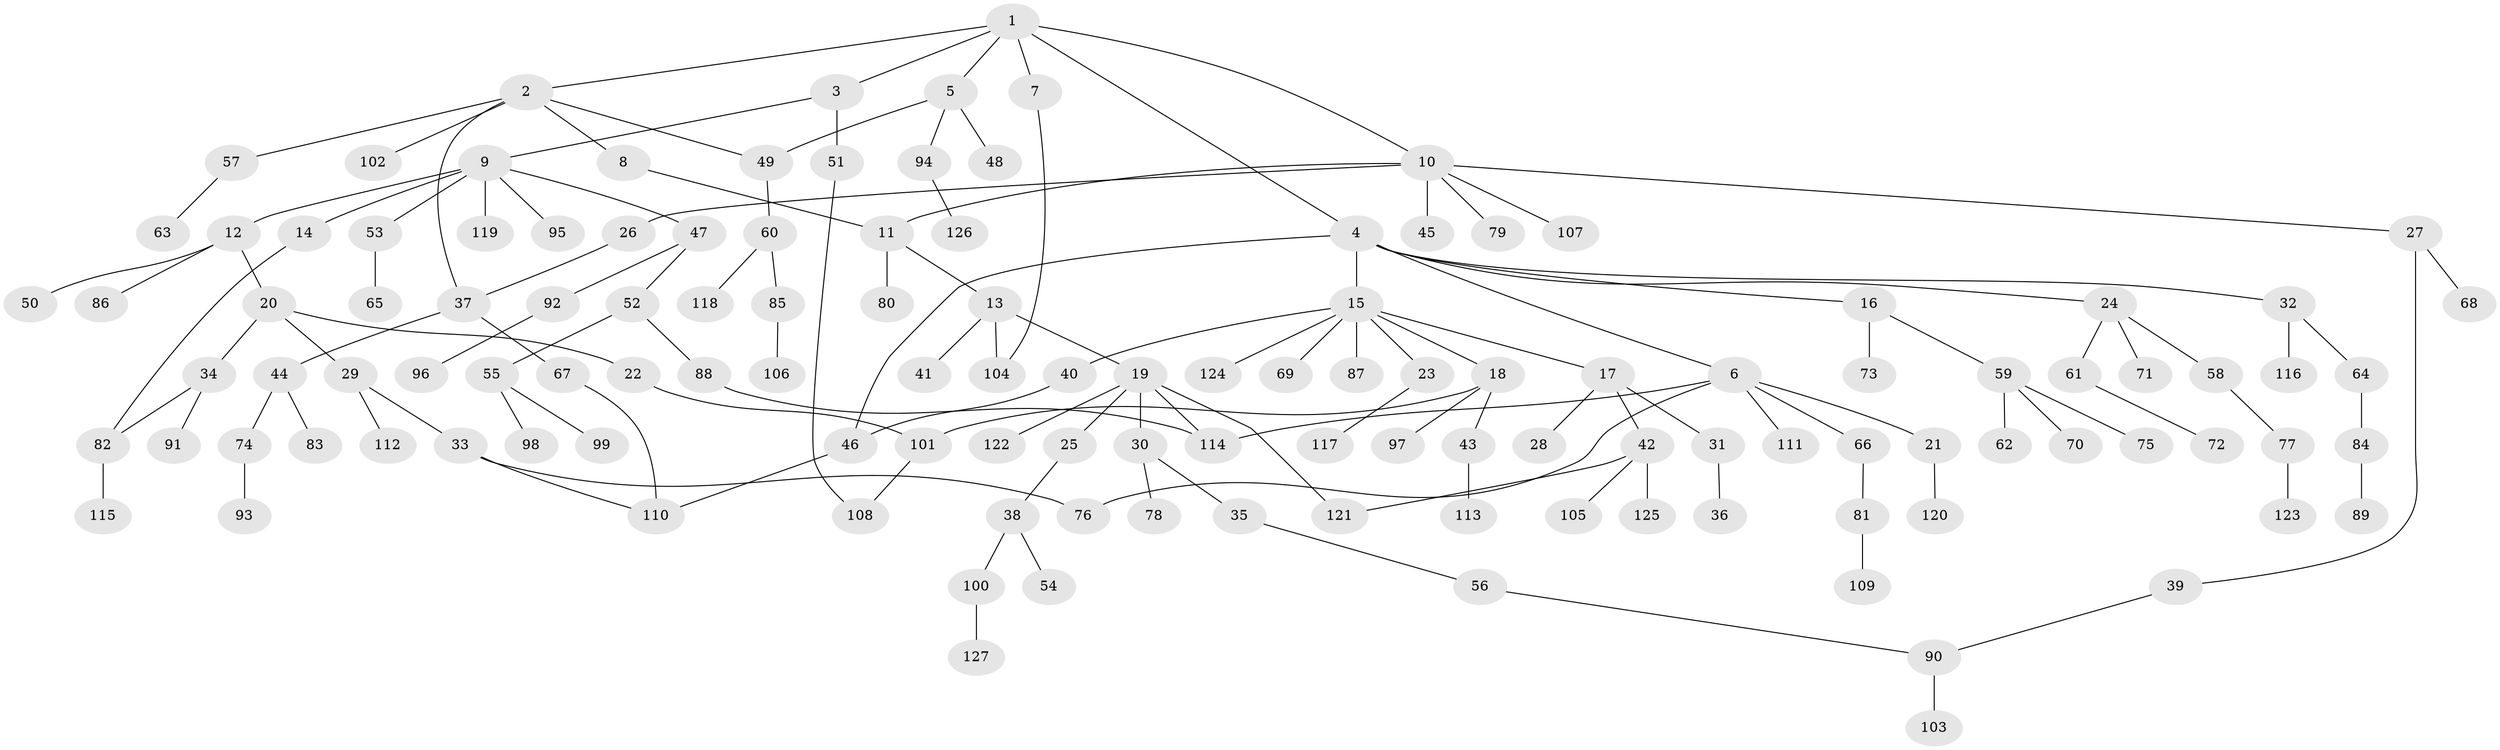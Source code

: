 // coarse degree distribution, {6: 0.034482758620689655, 5: 0.011494252873563218, 3: 0.19540229885057472, 11: 0.011494252873563218, 4: 0.09195402298850575, 8: 0.011494252873563218, 2: 0.1724137931034483, 7: 0.011494252873563218, 1: 0.45977011494252873}
// Generated by graph-tools (version 1.1) at 2025/23/03/03/25 07:23:33]
// undirected, 127 vertices, 141 edges
graph export_dot {
graph [start="1"]
  node [color=gray90,style=filled];
  1;
  2;
  3;
  4;
  5;
  6;
  7;
  8;
  9;
  10;
  11;
  12;
  13;
  14;
  15;
  16;
  17;
  18;
  19;
  20;
  21;
  22;
  23;
  24;
  25;
  26;
  27;
  28;
  29;
  30;
  31;
  32;
  33;
  34;
  35;
  36;
  37;
  38;
  39;
  40;
  41;
  42;
  43;
  44;
  45;
  46;
  47;
  48;
  49;
  50;
  51;
  52;
  53;
  54;
  55;
  56;
  57;
  58;
  59;
  60;
  61;
  62;
  63;
  64;
  65;
  66;
  67;
  68;
  69;
  70;
  71;
  72;
  73;
  74;
  75;
  76;
  77;
  78;
  79;
  80;
  81;
  82;
  83;
  84;
  85;
  86;
  87;
  88;
  89;
  90;
  91;
  92;
  93;
  94;
  95;
  96;
  97;
  98;
  99;
  100;
  101;
  102;
  103;
  104;
  105;
  106;
  107;
  108;
  109;
  110;
  111;
  112;
  113;
  114;
  115;
  116;
  117;
  118;
  119;
  120;
  121;
  122;
  123;
  124;
  125;
  126;
  127;
  1 -- 2;
  1 -- 3;
  1 -- 4;
  1 -- 5;
  1 -- 7;
  1 -- 10;
  2 -- 8;
  2 -- 49;
  2 -- 57;
  2 -- 102;
  2 -- 37;
  3 -- 9;
  3 -- 51;
  4 -- 6;
  4 -- 15;
  4 -- 16;
  4 -- 24;
  4 -- 32;
  4 -- 46;
  5 -- 48;
  5 -- 94;
  5 -- 49;
  6 -- 21;
  6 -- 66;
  6 -- 76;
  6 -- 111;
  6 -- 114;
  7 -- 104;
  8 -- 11;
  9 -- 12;
  9 -- 14;
  9 -- 47;
  9 -- 53;
  9 -- 95;
  9 -- 119;
  10 -- 26;
  10 -- 27;
  10 -- 45;
  10 -- 79;
  10 -- 107;
  10 -- 11;
  11 -- 13;
  11 -- 80;
  12 -- 20;
  12 -- 50;
  12 -- 86;
  13 -- 19;
  13 -- 41;
  13 -- 104;
  14 -- 82;
  15 -- 17;
  15 -- 18;
  15 -- 23;
  15 -- 40;
  15 -- 69;
  15 -- 87;
  15 -- 124;
  16 -- 59;
  16 -- 73;
  17 -- 28;
  17 -- 31;
  17 -- 42;
  18 -- 43;
  18 -- 97;
  18 -- 101;
  19 -- 25;
  19 -- 30;
  19 -- 114;
  19 -- 121;
  19 -- 122;
  20 -- 22;
  20 -- 29;
  20 -- 34;
  21 -- 120;
  22 -- 101;
  23 -- 117;
  24 -- 58;
  24 -- 61;
  24 -- 71;
  25 -- 38;
  26 -- 37;
  27 -- 39;
  27 -- 68;
  29 -- 33;
  29 -- 112;
  30 -- 35;
  30 -- 78;
  31 -- 36;
  32 -- 64;
  32 -- 116;
  33 -- 110;
  33 -- 76;
  34 -- 91;
  34 -- 82;
  35 -- 56;
  37 -- 44;
  37 -- 67;
  38 -- 54;
  38 -- 100;
  39 -- 90;
  40 -- 46;
  42 -- 105;
  42 -- 125;
  42 -- 121;
  43 -- 113;
  44 -- 74;
  44 -- 83;
  46 -- 110;
  47 -- 52;
  47 -- 92;
  49 -- 60;
  51 -- 108;
  52 -- 55;
  52 -- 88;
  53 -- 65;
  55 -- 98;
  55 -- 99;
  56 -- 90;
  57 -- 63;
  58 -- 77;
  59 -- 62;
  59 -- 70;
  59 -- 75;
  60 -- 85;
  60 -- 118;
  61 -- 72;
  64 -- 84;
  66 -- 81;
  67 -- 110;
  74 -- 93;
  77 -- 123;
  81 -- 109;
  82 -- 115;
  84 -- 89;
  85 -- 106;
  88 -- 114;
  90 -- 103;
  92 -- 96;
  94 -- 126;
  100 -- 127;
  101 -- 108;
}
